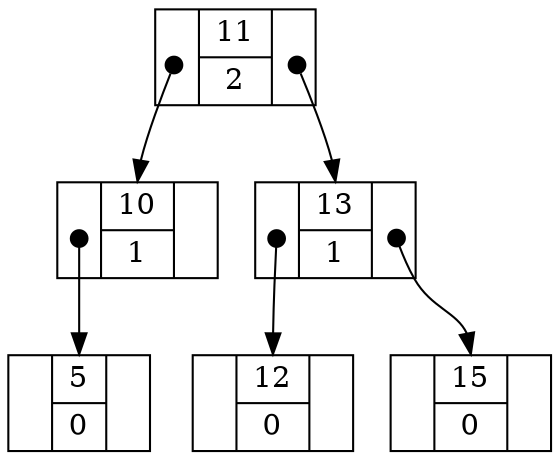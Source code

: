 digraph tree {
  node [shape=record,height=.1]
  edge [tailclip=false, arrowtail=dot, dir=both];

  n0x55c94276c300 [label="<left> |{ <value> 11 | <height> 2 }| <right>"];
  n0x55c94276c300:left:c -> n0x55c94276c2a0:value;
  n0x55c94276c2a0 [label="<left> |{ <value> 10 | <height> 1 }| <right>"];
  n0x55c94276c2a0:left:c -> n0x55c94276c2c0:value;
  n0x55c94276c2c0 [label="<left> |{ <value> 5 | <height> 0 }| <right>"];
  n0x55c94276c300:right:c -> n0x55c94276c2e0:value;
  n0x55c94276c2e0 [label="<left> |{ <value> 13 | <height> 1 }| <right>"];
  n0x55c94276c2e0:left:c -> n0x55c94276c340:value;
  n0x55c94276c340 [label="<left> |{ <value> 12 | <height> 0 }| <right>"];
  n0x55c94276c2e0:right:c -> n0x55c94276c320:value;
  n0x55c94276c320 [label="<left> |{ <value> 15 | <height> 0 }| <right>"];

}
